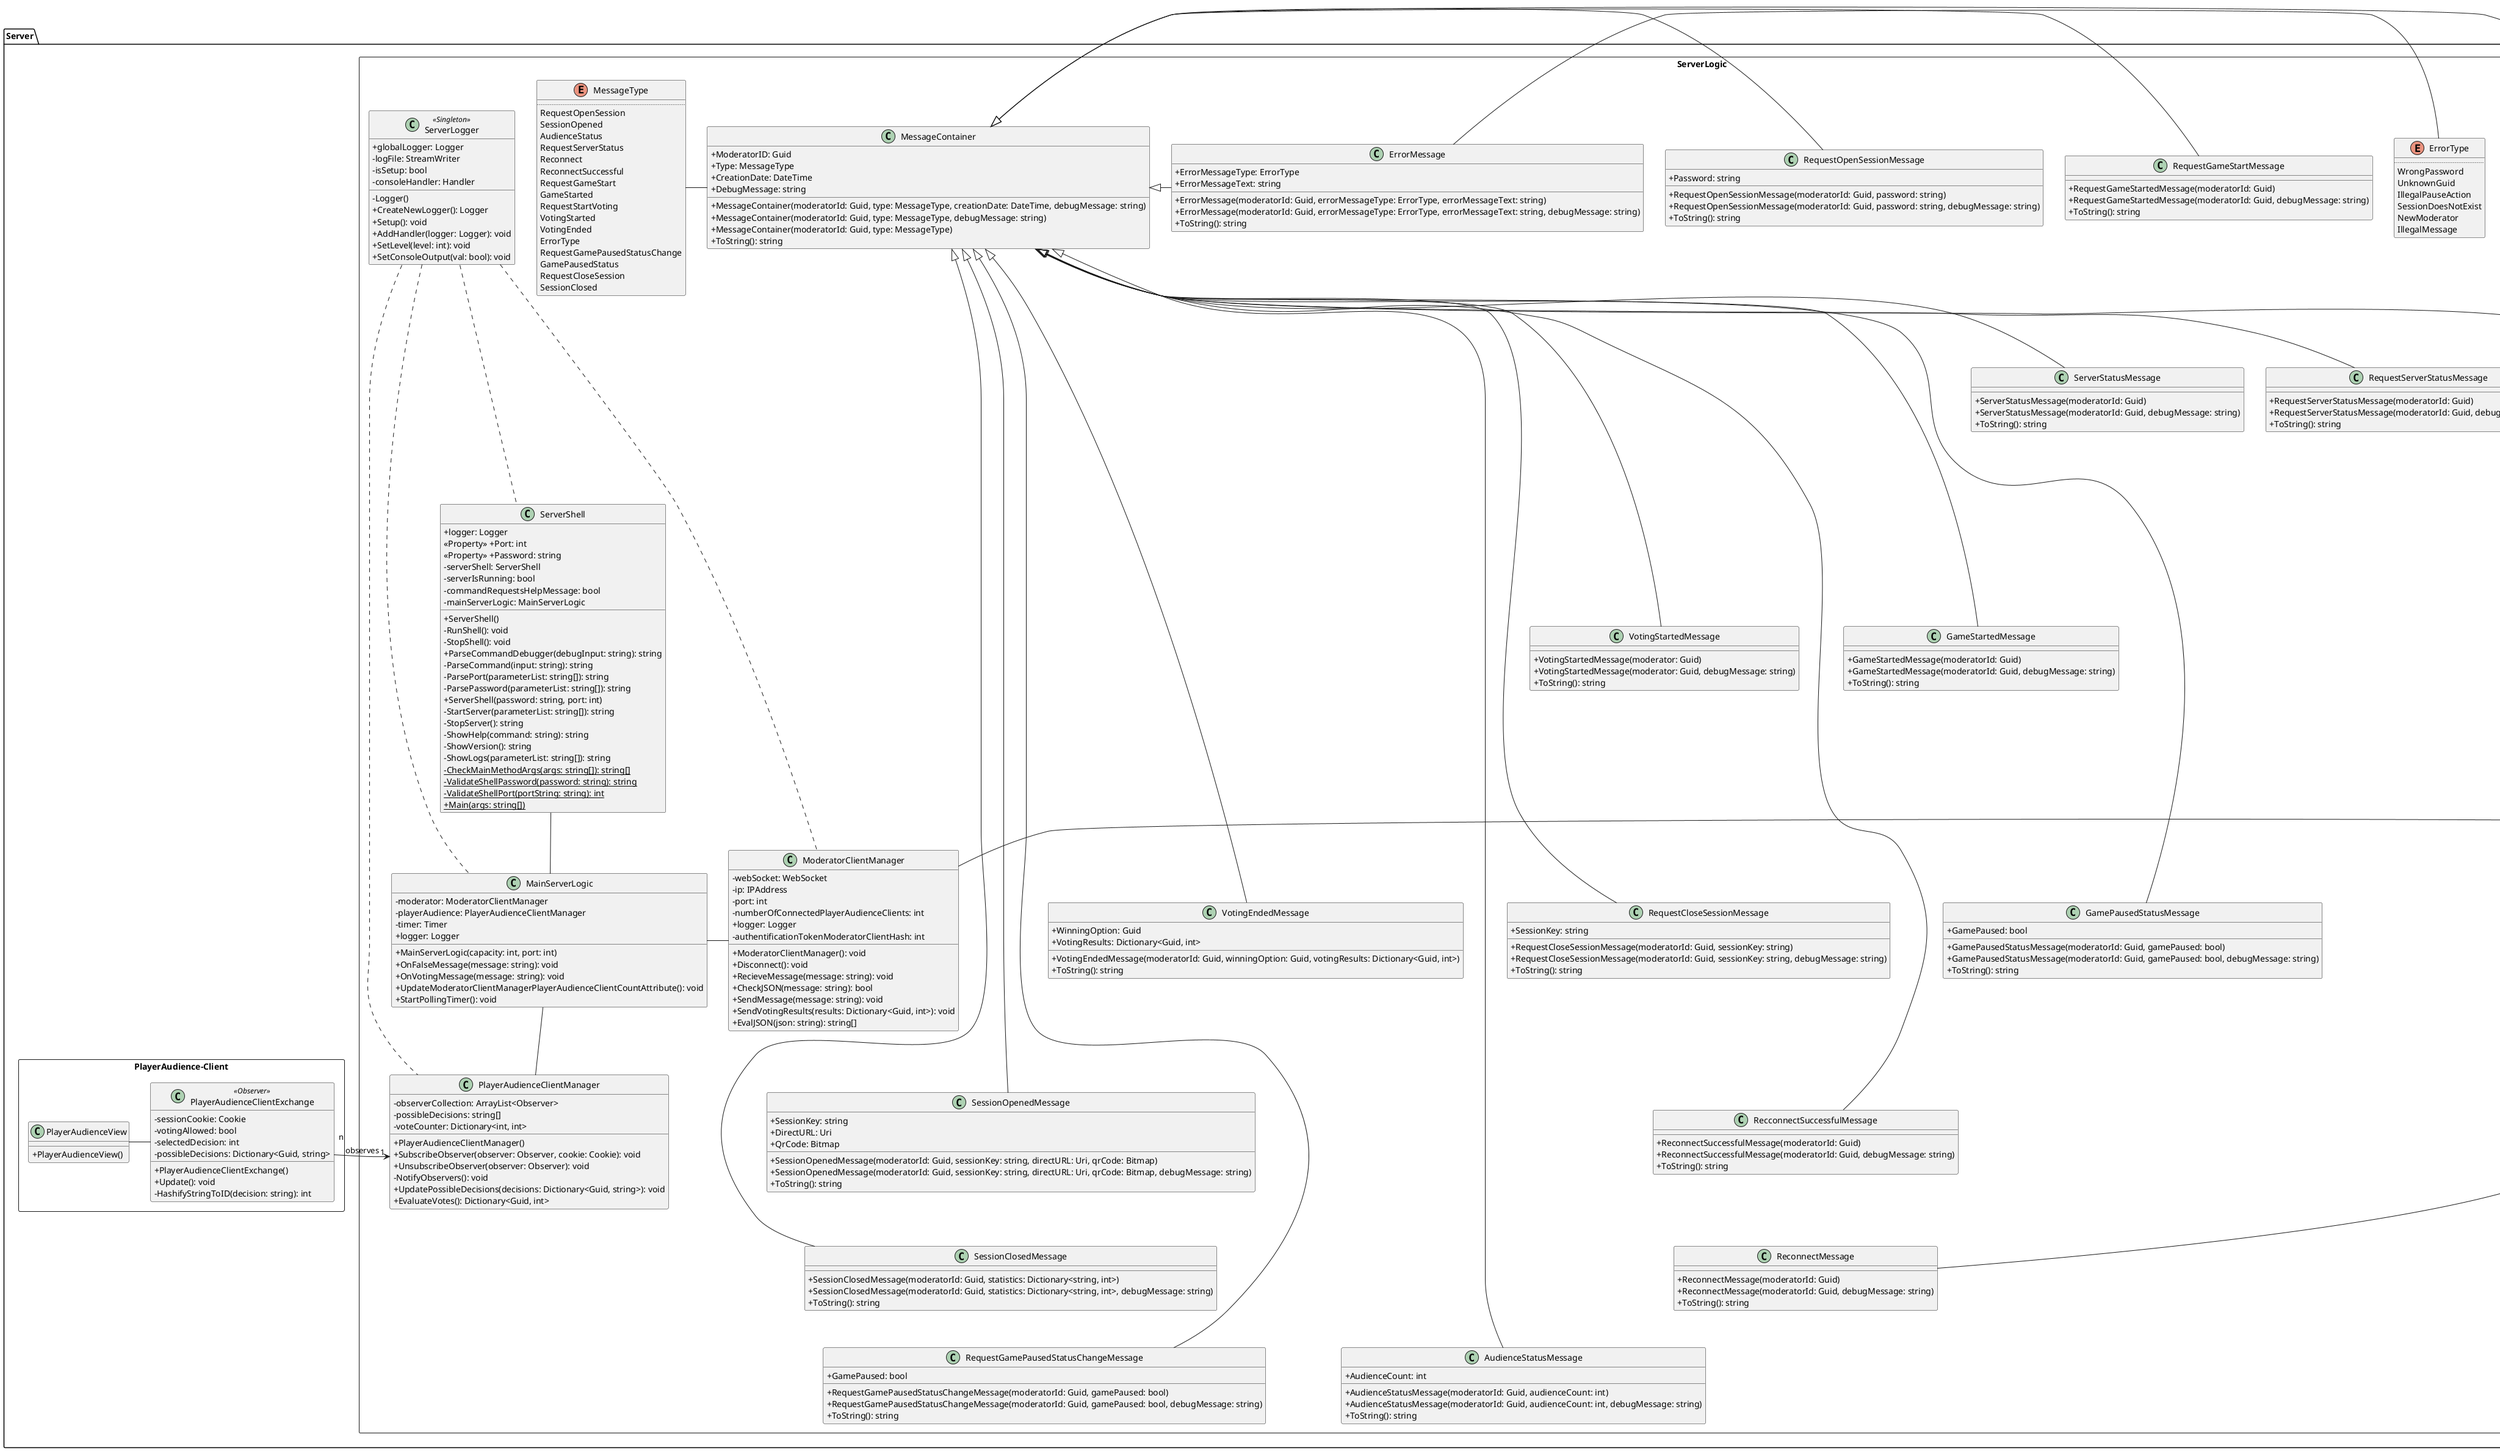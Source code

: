 @startuml

skinparam classAttributeIconSize 0

package "Moderator-Client" {

  class StoryEvent {
    {field} -eventId: int
    {field} -description: string
    {field} -parent: StoryEvent
    {field} -children: StoryEvent[]
    {method} +StoryEvent(parent: StoryEvent, id: int)
    {method} +AddChild(): void
  }

  class StoryGraph {
    {field} -character: Character
    {field} -root: StoryEvent
    {field} -currentEvent: StoryEvent
    {method} +StoryGraph(id: int)
    {method} +LoadGraphFromFile(filepath: string): Graph
    {method} +SaveGraphToFile(filepath: string): void
    {method} +GetNextPossibleEvent(): StoryEvent[]
    {method} +SetCurrentEvent(newCurrentEvent: StoryEvent): void
    {method} +GetNextStoryEventById(id: int): StoryEvent
  }

  class "ModeratorView" as mf {
    {field} -startedOnline: bool
    {method} +ModeratorView()
    {method} +PausePolling(val: bool): void
    {method} +OfflineMode(val: bool): void
  }

  class "ModeratorClientExchange" as mcei{
    {field} -webSocket: WebSocket
    {field} -authentificationGuid: Guid
    {field} -timeoutDuration: int
    {method} +ModeratorClientExchange()
    {method} +SendMessage(message: string): void
    {method} +EvalJSON(json: string): bool
    {method} +GetVotingResults(): int
    {method} +MakeJSON(): string
    {method} +EnterPassword(pw: string): void
  }

  class Skills {
    {field} -communication: int
    {field} -analytics: int
    {field} -partying: int
    {field} -programming: int
    {method} + Skills(commu: int, analy: int, party: int, progr: int)
    {method} + UpdateCommunicationSkill(value: int): void
    {method} + UpdateAnalyticsSkill(value: int): void
    {method} + UpdatePartyingSkill(value: int): void
    {method} + UpdateProgrammingSkill(value: int): void
  }

  class Character {
    {field} -abilities: Skills
    {field} -name: string
    {method} +Character()
  }
  
  StoryEvent "n" --* "1" StoryGraph
  StoryGraph -- mf
  StoryGraph -- Character
  Character -- Skills
  mf -- mcei
  StoryGraph --- mcei
}

package "Server" {
   

  package "ServerLogic" <<Rectangle>>{
    class "ServerShell" as ss {
      {field} +logger: Logger
      {field} <<Property>> +Port: int
      {field} <<Property>> +Password: string
      {field} -serverShell: ServerShell
      {field} -serverIsRunning: bool
      {field} -commandRequestsHelpMessage: bool
      {field} -mainServerLogic: MainServerLogic
      {method} +ServerShell()
      {method} -RunShell(): void
      {method} -StopShell(): void
      {method} +ParseCommandDebugger(debugInput: string): string
      {method} -ParseCommand(input: string): string
      {method} -ParsePort(parameterList: string[]): string
      {method} -ParsePassword(parameterList: string[]): string
      {method} +ServerShell(password: string, port: int)
      {method} -StartServer(parameterList: string[]): string
      {method} -StopServer(): string
      {method} -ShowHelp(command: string): string
      {method} -ShowVersion(): string
      {method} -ShowLogs(parameterList: string[]): string 
      {static} -CheckMainMethodArgs(args: string[]): string[]
      {static} -ValidateShellPassword(password: string): string
      {static} -ValidateShellPort(portString: string): int
      {static} +Main(args: string[])
    }
    

    class "MessageContainer" as messCont {
      {field} +ModeratorID: Guid
      {field} +Type: MessageType
      {field} +CreationDate: DateTime
      {field} +DebugMessage: string
      {method} +MessageContainer(moderatorId: Guid, type: MessageType, creationDate: DateTime, debugMessage: string)
      {method} +MessageContainer(moderatorId: Guid, type: MessageType, debugMessage: string)
      {method} +MessageContainer(moderatorId: Guid, type: MessageType)
      {method} +ToString(): string
    }

    class "AudienceStatusMessage" as audStatMess {
      {field} +AudienceCount: int
      {method} +AudienceStatusMessage(moderatorId: Guid, audienceCount: int)
      {method} +AudienceStatusMessage(moderatorId: Guid, audienceCount: int, debugMessage: string)
      {method} +ToString(): string
    }

    class "ErrorMessage" as errMess{
      {field} +ErrorMessageType: ErrorType
      {field} +ErrorMessageText: string
      {method} +ErrorMessage(moderatorId: Guid, errorMessageType: ErrorType, errorMessageText: string)
      {method} +ErrorMessage(moderatorId: Guid, errorMessageType: ErrorType, errorMessageText: string, debugMessage: string)
      {method} +ToString(): string
    }

    class "GamePausedStatusMessage" as gaPaStatMess{
      {field} +GamePaused: bool
      {method} +GamePausedStatusMessage(moderatorId: Guid, gamePaused: bool)
      {method} +GamePausedStatusMessage(moderatorId: Guid, gamePaused: bool, debugMessage: string)
      {method} +ToString(): string
    }

    class "GameStartedMessage" as gaStartMess{
      {method} +GameStartedMessage(moderatorId: Guid)
      {method} +GameStartedMessage(moderatorId: Guid, debugMessage: string)
      {method} +ToString(): string
    }

    class "ReconnectMessage" as reconnMess{
      {method} +ReconnectMessage(moderatorId: Guid)
      {method} +ReconnectMessage(moderatorId: Guid, debugMessage: string)
      {method} +ToString(): string
    }

    class "RecconnectSuccessfulMessage" as reconnSuccMess{
      {method} +ReconnectSuccessfulMessage(moderatorId: Guid)
      {method} +ReconnectSuccessfulMessage(moderatorId: Guid, debugMessage: string)
      {method} +ToString(): string
    }

    class "RequestCloseSessionMessage" as reqCloseSessMess{
      {field} +SessionKey: string
      {method} +RequestCloseSessionMessage(moderatorId: Guid, sessionKey: string)
      {method} +RequestCloseSessionMessage(moderatorId: Guid, sessionKey: string, debugMessage: string)
      {method} +ToString(): string
    }

    class "RequestGamePausedStatusChangeMessage" as reqGaPaStatMess{
      {field} +GamePaused: bool
      {method} +RequestGamePausedStatusChangeMessage(moderatorId: Guid, gamePaused: bool)
      {method} +RequestGamePausedStatusChangeMessage(moderatorId: Guid, gamePaused: bool, debugMessage: string)
      {method} +ToString(): string
    }

    class "RequestGameStartMessage" as reqGaStartMess{
      {method} +RequestGameStartedMessage(moderatorId: Guid)
      {method} +RequestGameStartedMessage(moderatorId: Guid, debugMessage: string)
      {method} +ToString(): string
    }

    class "RequestOpenSessionMessage" as reqOpSessMess{
      {field} +Password: string
      {method} +RequestOpenSessionMessage(moderatorId: Guid, password: string)
      {method} +RequestOpenSessionMessage(moderatorId: Guid, password: string, debugMessage: string)
      {method} +ToString(): string
    }

    class "RequestServerStatusMessage" as reqServStatMess{
      {method} +RequestServerStatusMessage(moderatorId: Guid)
      {method} +RequestServerStatusMessage(moderatorId: Guid, debugMessage: string)
      {method} +ToString(): string
    }

    class "RequestStartVotingMessage" as reqStartVotMess{
      {field} +VotingTime: int
      {field} +VotingOptions: Dictionary<Guid, string>
      {method} +RequestStartVotingMessage(moderatorId: Guid, votingTime: int, votingOptions: Dictionary<Guid, string>)
      {method} +RequestStartVotingMessage(moderatorId: Guid, votingTime: int, votingOptions: Dictionary<Guid, string>, debugMessage: string)
      {method} +ToString(): string
    }

    class "ServerStatusMessage" as servStatMess{
      {method} +ServerStatusMessage(moderatorId: Guid)
      {method} +ServerStatusMessage(moderatorId: Guid, debugMessage: string)
      {method} +ToString(): string
    }

    class "SessionClosedMessage" as sessClosedMess{
      {method} +SessionClosedMessage(moderatorId: Guid, statistics: Dictionary<string, int>)
      {method} +SessionClosedMessage(moderatorId: Guid, statistics: Dictionary<string, int>, debugMessage: string)
      {method} +ToString(): string
    }

    class "SessionOpenedMessage" as sessOpMess{
      {field} +SessionKey: string
      {field} +DirectURL: Uri
      {field} +QrCode: Bitmap
      {method} +SessionOpenedMessage(moderatorId: Guid, sessionKey: string, directURL: Uri, qrCode: Bitmap)
      {method} +SessionOpenedMessage(moderatorId: Guid, sessionKey: string, directURL: Uri, qrCode: Bitmap, debugMessage: string)
      {method} +ToString(): string
    }

    class "VotingEndedMessage" as votEndMess{
      {field} +WinningOption: Guid
      {field} +VotingResults: Dictionary<Guid, int>
      {method} +VotingEndedMessage(moderatorId: Guid, winningOption: Guid, votingResults: Dictionary<Guid, int>)
      {method} +ToString(): string
    }

    class "VotingStartedMessage" as votStartMess{
      {method} +VotingStartedMessage(moderator: Guid)
      {method} +VotingStartedMessage(moderator: Guid, debugMessage: string)
      {method} +ToString(): string
    }

    skinparam enum{
      BackgroundColor Wheat
      BorderColor Wheat
    }

    enum "ErrorType" as errorType {
      ..
      WrongPassword
      UnknownGuid
      IllegalPauseAction
      SessionDoesNotExist
      NewModerator
      IllegalMessage
    }

    enum "MessageType" as messType{
      ..
      RequestOpenSession
      SessionOpened
      AudienceStatus
      RequestServerStatus
      Reconnect
      ReconnectSuccessful
      RequestGameStart
      GameStarted
      RequestStartVoting
      VotingStarted
      VotingEnded
      ErrorType
      RequestGamePausedStatusChange
      GamePausedStatus
      RequestCloseSession
      SessionClosed
    }


    class "ModeratorClientManager" as cm {
      {field} -webSocket: WebSocket
      {field} -ip: IPAddress
      {field} -port: int
      {field} -numberOfConnectedPlayerAudienceClients: int
      {field} +logger: Logger
      {field} -authentificationTokenModeratorClientHash: int
      {method} +ModeratorClientManager(): void
      {method} +Disconnect(): void
      {method} +RecieveMessage(message: string): void
      {method} +CheckJSON(message: string): bool
      {method} +SendMessage(message: string): void
      {method} +SendVotingResults(results: Dictionary<Guid, int>): void
      {method} +EvalJSON(json: string): string[]

    }    

    class "MainServerLogic" as msl {
      {field} -moderator: ModeratorClientManager
      {field} -playerAudience: PlayerAudienceClientManager
      {field} -timer: Timer
      {field} +logger: Logger
      {method} +MainServerLogic(capacity: int, port: int)
      {method} +OnFalseMessage(message: string): void
      {method} +OnVotingMessage(message: string): void
      {method} +UpdateModeratorClientManagerPlayerAudienceClientCountAttribute(): void
      {method} +StartPollingTimer(): void
    }

    class "PlayerAudienceClientManager" as api {
        {field} -observerCollection: ArrayList<Observer>
        {field} -possibleDecisions: string[]
        {field} -voteCounter: Dictionary<int, int>
        {method} +PlayerAudienceClientManager()
        {method} +SubscribeObserver(observer: Observer, cookie: Cookie): void
        {method} +UnsubscribeObserver(observer: Observer): void
        {method} -NotifyObservers(): void
        {method} +UpdatePossibleDecisions(decisions: Dictionary<Guid, string>): void
        {method} +EvaluateVotes(): Dictionary<Guid, int>
  }

    class "ServerLogger" as sl <<Singleton>> {
      {field} +globalLogger: Logger
      {field} -logFile: StreamWriter
      {field} -isSetup: bool
      {field} -consoleHandler: Handler
      {method} -Logger()
      {method} +CreateNewLogger(): Logger
      {method} +Setup(): void
      {method} +AddHandler(logger: Logger): void
      {method} +SetLevel(level: int): void
      {method} +SetConsoleOutput(val: bool): void
    }
  }
  package "PlayerAudience-Client" <<Rectangle>>{  
    class "PlayerAudienceClientExchange" as pace <<Observer>>{
      {field} -sessionCookie: Cookie
      {field} -votingAllowed: bool
      {field} -selectedDecision: int
      {field} -possibleDecisions: Dictionary<Guid, string>
      {method} +PlayerAudienceClientExchange()
      {method} +Update(): void
      {method} -HashifyStringToID(decision: string): int
    }

    class "PlayerAudienceView" as pav {
      {method} +PlayerAudienceView()
    }
  }
  ss -- msl
  msl - cm
  msl -down- api
  sl ... cm
  sl ... msl
  sl ... api
  sl ... ss
  pace -left- pav
  api "1" <-right- "n" pace : observes
  messCont <|- audStatMess
  messCont <|- gaPaStatMess
  messCont <|- gaStartMess
  messCont <|- reconnMess
  messCont <|- reconnSuccMess
  messCont <|- reqCloseSessMess
  messCont <|- reqGaPaStatMess
  messCont <|- reqGaStartMess
  messCont <|- reqOpSessMess
  messCont <|- reqServStatMess
  messCont <|- reqStartVotMess
  messCont <|- servStatMess
  messCont <|- sessClosedMess
  messCont <|- sessOpMess
  messCont <|- votEndMess
  messCont <|- votStartMess
  messCont <|- errMess
  messCont -left- messType
  errMess - errorType

  votStartMess -[hidden]- votEndMess
  votEndMess -[hidden]- sessOpMess
  sessOpMess -[hidden]- sessClosedMess
  sessClosedMess -[hidden]- reqGaPaStatMess
  reqCloseSessMess -[hidden]- reconnSuccMess
  reconnSuccMess -[hidden]- reconnMess
  servStatMess -[hidden]- reqStartVotMess
  reqStartVotMess -[hidden]-reqServStatMess
  reqServStatMess -[hidden]- gaStartMess
  gaStartMess -[hidden]-gaPaStatMess
  reconnMess -[hidden]- audStatMess
  reqStartVotMess -[hidden]- servStatMess
  servStatMess -[hidden]- votStartMess
  votStartMess -[hidden]-reqCloseSessMess

  
}

mcei -right- cm

@enduml